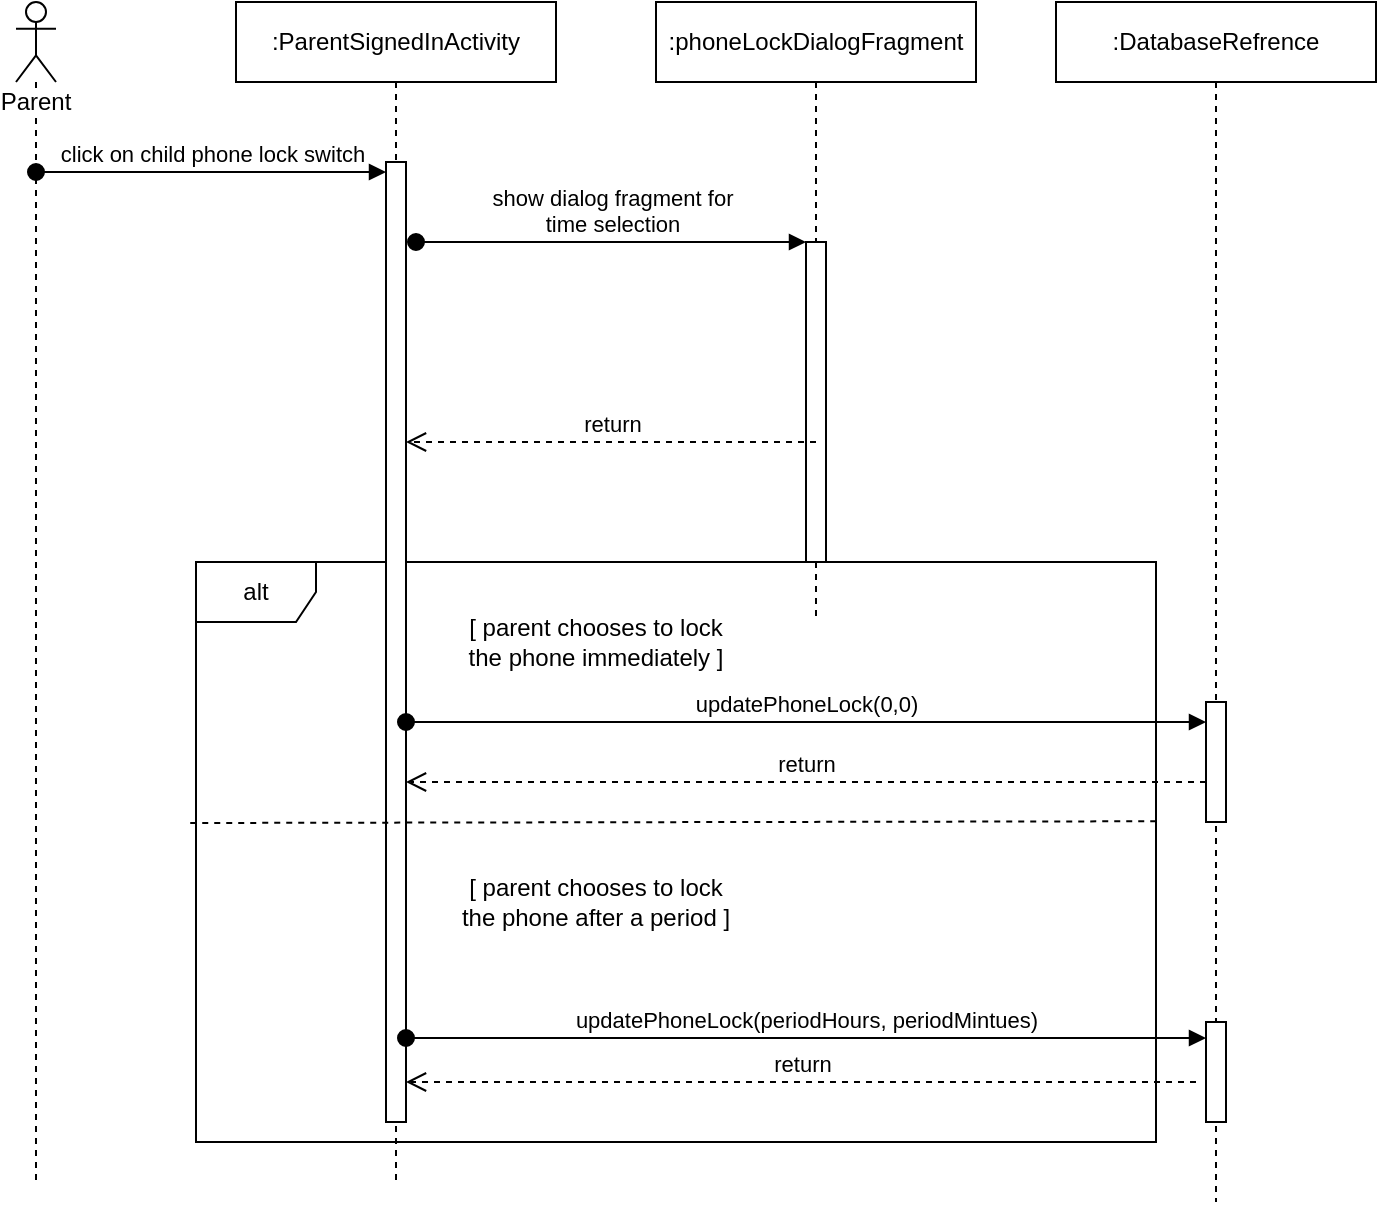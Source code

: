 <mxfile version="10.9.3" type="device"><diagram id="dIW1djm3t_whmcrAQDPE" name="Page-1"><mxGraphModel dx="1240" dy="766" grid="1" gridSize="10" guides="1" tooltips="1" connect="1" arrows="1" fold="1" page="1" pageScale="1" pageWidth="850" pageHeight="1100" math="0" shadow="0"><root><mxCell id="0"/><mxCell id="1" parent="0"/><mxCell id="RuxfCqKyqzL4jMhna7kw-16" value="alt" style="shape=umlFrame;whiteSpace=wrap;html=1;" vertex="1" parent="1"><mxGeometry x="210" y="360" width="480" height="290" as="geometry"/></mxCell><mxCell id="RuxfCqKyqzL4jMhna7kw-8" value=":ParentSignedInActivity" style="shape=umlLifeline;perimeter=lifelinePerimeter;whiteSpace=wrap;html=1;container=1;collapsible=0;recursiveResize=0;outlineConnect=0;" vertex="1" parent="1"><mxGeometry x="230" y="80" width="160" height="590" as="geometry"/></mxCell><mxCell id="RuxfCqKyqzL4jMhna7kw-12" value="" style="html=1;points=[];perimeter=orthogonalPerimeter;" vertex="1" parent="RuxfCqKyqzL4jMhna7kw-8"><mxGeometry x="75" y="80" width="10" height="480" as="geometry"/></mxCell><mxCell id="RuxfCqKyqzL4jMhna7kw-9" value="Parent" style="shape=umlLifeline;participant=umlActor;perimeter=lifelinePerimeter;whiteSpace=wrap;html=1;container=1;collapsible=0;recursiveResize=0;verticalAlign=top;spacingTop=36;labelBackgroundColor=#ffffff;outlineConnect=0;" vertex="1" parent="1"><mxGeometry x="120" y="80" width="20" height="590" as="geometry"/></mxCell><mxCell id="RuxfCqKyqzL4jMhna7kw-10" value=":phoneLockDialogFragment" style="shape=umlLifeline;perimeter=lifelinePerimeter;whiteSpace=wrap;html=1;container=1;collapsible=0;recursiveResize=0;outlineConnect=0;" vertex="1" parent="1"><mxGeometry x="440" y="80" width="160" height="310" as="geometry"/></mxCell><mxCell id="RuxfCqKyqzL4jMhna7kw-14" value="" style="html=1;points=[];perimeter=orthogonalPerimeter;" vertex="1" parent="RuxfCqKyqzL4jMhna7kw-10"><mxGeometry x="75" y="120" width="10" height="160" as="geometry"/></mxCell><mxCell id="RuxfCqKyqzL4jMhna7kw-24" value="return" style="html=1;verticalAlign=bottom;endArrow=open;dashed=1;endSize=8;" edge="1" parent="RuxfCqKyqzL4jMhna7kw-10" target="RuxfCqKyqzL4jMhna7kw-12"><mxGeometry relative="1" as="geometry"><mxPoint x="80" y="220" as="sourcePoint"/><mxPoint y="220" as="targetPoint"/></mxGeometry></mxCell><mxCell id="RuxfCqKyqzL4jMhna7kw-11" value=":DatabaseRefrence" style="shape=umlLifeline;perimeter=lifelinePerimeter;whiteSpace=wrap;html=1;container=1;collapsible=0;recursiveResize=0;outlineConnect=0;" vertex="1" parent="1"><mxGeometry x="640" y="80" width="160" height="600" as="geometry"/></mxCell><mxCell id="RuxfCqKyqzL4jMhna7kw-26" value="" style="html=1;points=[];perimeter=orthogonalPerimeter;" vertex="1" parent="RuxfCqKyqzL4jMhna7kw-11"><mxGeometry x="75" y="350" width="10" height="60" as="geometry"/></mxCell><mxCell id="RuxfCqKyqzL4jMhna7kw-42" value="" style="html=1;points=[];perimeter=orthogonalPerimeter;" vertex="1" parent="RuxfCqKyqzL4jMhna7kw-11"><mxGeometry x="75" y="510" width="10" height="50" as="geometry"/></mxCell><mxCell id="RuxfCqKyqzL4jMhna7kw-13" value="click on child phone lock switch" style="html=1;verticalAlign=bottom;startArrow=oval;endArrow=block;startSize=8;" edge="1" target="RuxfCqKyqzL4jMhna7kw-12" parent="1"><mxGeometry relative="1" as="geometry"><mxPoint x="130" y="165" as="sourcePoint"/></mxGeometry></mxCell><mxCell id="RuxfCqKyqzL4jMhna7kw-15" value="show dialog fragment for&lt;br&gt;time selection" style="html=1;verticalAlign=bottom;startArrow=oval;endArrow=block;startSize=8;" edge="1" target="RuxfCqKyqzL4jMhna7kw-14" parent="1"><mxGeometry relative="1" as="geometry"><mxPoint x="320" y="200" as="sourcePoint"/><Array as="points"><mxPoint x="420" y="200"/></Array></mxGeometry></mxCell><mxCell id="RuxfCqKyqzL4jMhna7kw-19" value="[ parent chooses to lock the phone after a period ]" style="text;html=1;strokeColor=none;fillColor=none;align=center;verticalAlign=middle;whiteSpace=wrap;rounded=0;" vertex="1" parent="1"><mxGeometry x="340" y="520" width="140" height="20" as="geometry"/></mxCell><mxCell id="RuxfCqKyqzL4jMhna7kw-27" value="updatePhoneLock(0,0)" style="html=1;verticalAlign=bottom;startArrow=oval;endArrow=block;startSize=8;" edge="1" target="RuxfCqKyqzL4jMhna7kw-26" parent="1" source="RuxfCqKyqzL4jMhna7kw-12"><mxGeometry relative="1" as="geometry"><mxPoint x="315" y="420" as="sourcePoint"/><Array as="points"><mxPoint x="510" y="440"/></Array></mxGeometry></mxCell><mxCell id="RuxfCqKyqzL4jMhna7kw-28" value="[ parent chooses to lock the phone immediately ]" style="text;html=1;strokeColor=none;fillColor=none;align=center;verticalAlign=middle;whiteSpace=wrap;rounded=0;" vertex="1" parent="1"><mxGeometry x="340" y="390" width="140" height="20" as="geometry"/></mxCell><mxCell id="RuxfCqKyqzL4jMhna7kw-31" value="return" style="html=1;verticalAlign=bottom;endArrow=open;dashed=1;endSize=8;" edge="1" parent="1" target="RuxfCqKyqzL4jMhna7kw-12"><mxGeometry relative="1" as="geometry"><mxPoint x="715" y="470" as="sourcePoint"/><mxPoint x="635" y="470" as="targetPoint"/></mxGeometry></mxCell><mxCell id="RuxfCqKyqzL4jMhna7kw-33" value="" style="endArrow=none;dashed=1;html=1;entryX=1.002;entryY=0.447;entryDx=0;entryDy=0;entryPerimeter=0;exitX=-0.006;exitY=0.45;exitDx=0;exitDy=0;exitPerimeter=0;" edge="1" parent="1" source="RuxfCqKyqzL4jMhna7kw-16" target="RuxfCqKyqzL4jMhna7kw-16"><mxGeometry width="50" height="50" relative="1" as="geometry"><mxPoint x="210" y="486" as="sourcePoint"/><mxPoint x="260" y="450" as="targetPoint"/></mxGeometry></mxCell><mxCell id="RuxfCqKyqzL4jMhna7kw-43" value="updatePhoneLock(periodHours, periodMintues)" style="html=1;verticalAlign=bottom;startArrow=oval;endArrow=block;startSize=8;" edge="1" parent="1" source="RuxfCqKyqzL4jMhna7kw-12"><mxGeometry relative="1" as="geometry"><mxPoint x="655" y="560" as="sourcePoint"/><mxPoint x="715" y="598" as="targetPoint"/></mxGeometry></mxCell><mxCell id="RuxfCqKyqzL4jMhna7kw-45" value="return" style="html=1;verticalAlign=bottom;endArrow=open;dashed=1;endSize=8;" edge="1" parent="1" target="RuxfCqKyqzL4jMhna7kw-12"><mxGeometry relative="1" as="geometry"><mxPoint x="710" y="620" as="sourcePoint"/><mxPoint x="630" y="620" as="targetPoint"/></mxGeometry></mxCell></root></mxGraphModel></diagram></mxfile>